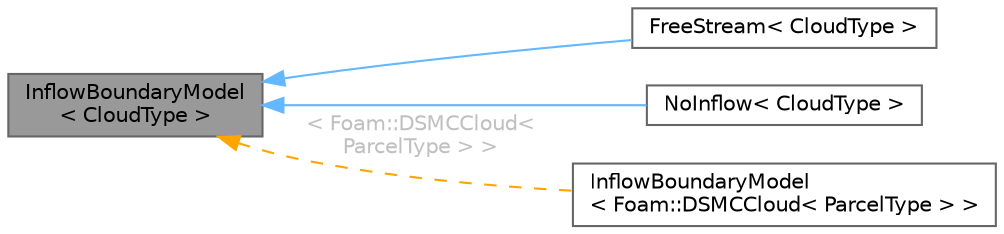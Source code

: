 digraph "InflowBoundaryModel&lt; CloudType &gt;"
{
 // LATEX_PDF_SIZE
  bgcolor="transparent";
  edge [fontname=Helvetica,fontsize=10,labelfontname=Helvetica,labelfontsize=10];
  node [fontname=Helvetica,fontsize=10,shape=box,height=0.2,width=0.4];
  rankdir="LR";
  Node1 [id="Node000001",label="InflowBoundaryModel\l\< CloudType \>",height=0.2,width=0.4,color="gray40", fillcolor="grey60", style="filled", fontcolor="black",tooltip="Templated inflow boundary model class."];
  Node1 -> Node2 [id="edge1_Node000001_Node000002",dir="back",color="steelblue1",style="solid",tooltip=" "];
  Node2 [id="Node000002",label="FreeStream\< CloudType \>",height=0.2,width=0.4,color="gray40", fillcolor="white", style="filled",URL="$classFoam_1_1FreeStream.html",tooltip="Inserting new particles across the faces of a all patched of type \"patch\" for a free stream...."];
  Node1 -> Node3 [id="edge2_Node000001_Node000003",dir="back",color="steelblue1",style="solid",tooltip=" "];
  Node3 [id="Node000003",label="NoInflow\< CloudType \>",height=0.2,width=0.4,color="gray40", fillcolor="white", style="filled",URL="$classFoam_1_1NoInflow.html",tooltip="Not inserting any particles."];
  Node1 -> Node4 [id="edge3_Node000001_Node000004",dir="back",color="orange",style="dashed",tooltip=" ",label=" \< Foam::DSMCCloud\<\l ParcelType \> \>",fontcolor="grey" ];
  Node4 [id="Node000004",label="InflowBoundaryModel\l\< Foam::DSMCCloud\< ParcelType \> \>",height=0.2,width=0.4,color="gray40", fillcolor="white", style="filled",URL="$classFoam_1_1InflowBoundaryModel.html",tooltip=" "];
}
